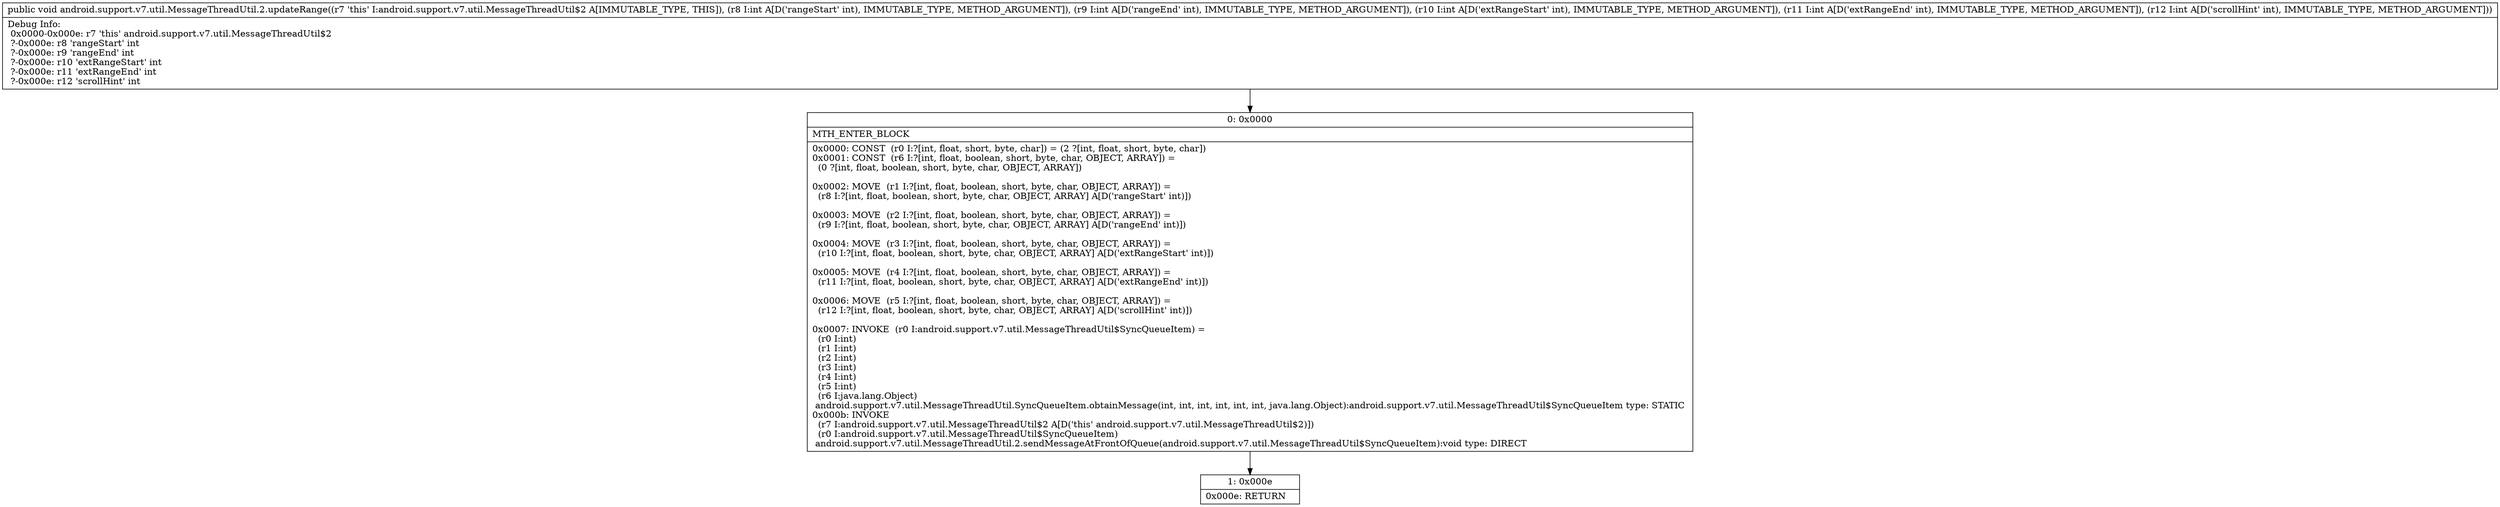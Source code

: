 digraph "CFG forandroid.support.v7.util.MessageThreadUtil.2.updateRange(IIIII)V" {
Node_0 [shape=record,label="{0\:\ 0x0000|MTH_ENTER_BLOCK\l|0x0000: CONST  (r0 I:?[int, float, short, byte, char]) = (2 ?[int, float, short, byte, char]) \l0x0001: CONST  (r6 I:?[int, float, boolean, short, byte, char, OBJECT, ARRAY]) = \l  (0 ?[int, float, boolean, short, byte, char, OBJECT, ARRAY])\l \l0x0002: MOVE  (r1 I:?[int, float, boolean, short, byte, char, OBJECT, ARRAY]) = \l  (r8 I:?[int, float, boolean, short, byte, char, OBJECT, ARRAY] A[D('rangeStart' int)])\l \l0x0003: MOVE  (r2 I:?[int, float, boolean, short, byte, char, OBJECT, ARRAY]) = \l  (r9 I:?[int, float, boolean, short, byte, char, OBJECT, ARRAY] A[D('rangeEnd' int)])\l \l0x0004: MOVE  (r3 I:?[int, float, boolean, short, byte, char, OBJECT, ARRAY]) = \l  (r10 I:?[int, float, boolean, short, byte, char, OBJECT, ARRAY] A[D('extRangeStart' int)])\l \l0x0005: MOVE  (r4 I:?[int, float, boolean, short, byte, char, OBJECT, ARRAY]) = \l  (r11 I:?[int, float, boolean, short, byte, char, OBJECT, ARRAY] A[D('extRangeEnd' int)])\l \l0x0006: MOVE  (r5 I:?[int, float, boolean, short, byte, char, OBJECT, ARRAY]) = \l  (r12 I:?[int, float, boolean, short, byte, char, OBJECT, ARRAY] A[D('scrollHint' int)])\l \l0x0007: INVOKE  (r0 I:android.support.v7.util.MessageThreadUtil$SyncQueueItem) = \l  (r0 I:int)\l  (r1 I:int)\l  (r2 I:int)\l  (r3 I:int)\l  (r4 I:int)\l  (r5 I:int)\l  (r6 I:java.lang.Object)\l android.support.v7.util.MessageThreadUtil.SyncQueueItem.obtainMessage(int, int, int, int, int, int, java.lang.Object):android.support.v7.util.MessageThreadUtil$SyncQueueItem type: STATIC \l0x000b: INVOKE  \l  (r7 I:android.support.v7.util.MessageThreadUtil$2 A[D('this' android.support.v7.util.MessageThreadUtil$2)])\l  (r0 I:android.support.v7.util.MessageThreadUtil$SyncQueueItem)\l android.support.v7.util.MessageThreadUtil.2.sendMessageAtFrontOfQueue(android.support.v7.util.MessageThreadUtil$SyncQueueItem):void type: DIRECT \l}"];
Node_1 [shape=record,label="{1\:\ 0x000e|0x000e: RETURN   \l}"];
MethodNode[shape=record,label="{public void android.support.v7.util.MessageThreadUtil.2.updateRange((r7 'this' I:android.support.v7.util.MessageThreadUtil$2 A[IMMUTABLE_TYPE, THIS]), (r8 I:int A[D('rangeStart' int), IMMUTABLE_TYPE, METHOD_ARGUMENT]), (r9 I:int A[D('rangeEnd' int), IMMUTABLE_TYPE, METHOD_ARGUMENT]), (r10 I:int A[D('extRangeStart' int), IMMUTABLE_TYPE, METHOD_ARGUMENT]), (r11 I:int A[D('extRangeEnd' int), IMMUTABLE_TYPE, METHOD_ARGUMENT]), (r12 I:int A[D('scrollHint' int), IMMUTABLE_TYPE, METHOD_ARGUMENT]))  | Debug Info:\l  0x0000\-0x000e: r7 'this' android.support.v7.util.MessageThreadUtil$2\l  ?\-0x000e: r8 'rangeStart' int\l  ?\-0x000e: r9 'rangeEnd' int\l  ?\-0x000e: r10 'extRangeStart' int\l  ?\-0x000e: r11 'extRangeEnd' int\l  ?\-0x000e: r12 'scrollHint' int\l}"];
MethodNode -> Node_0;
Node_0 -> Node_1;
}

